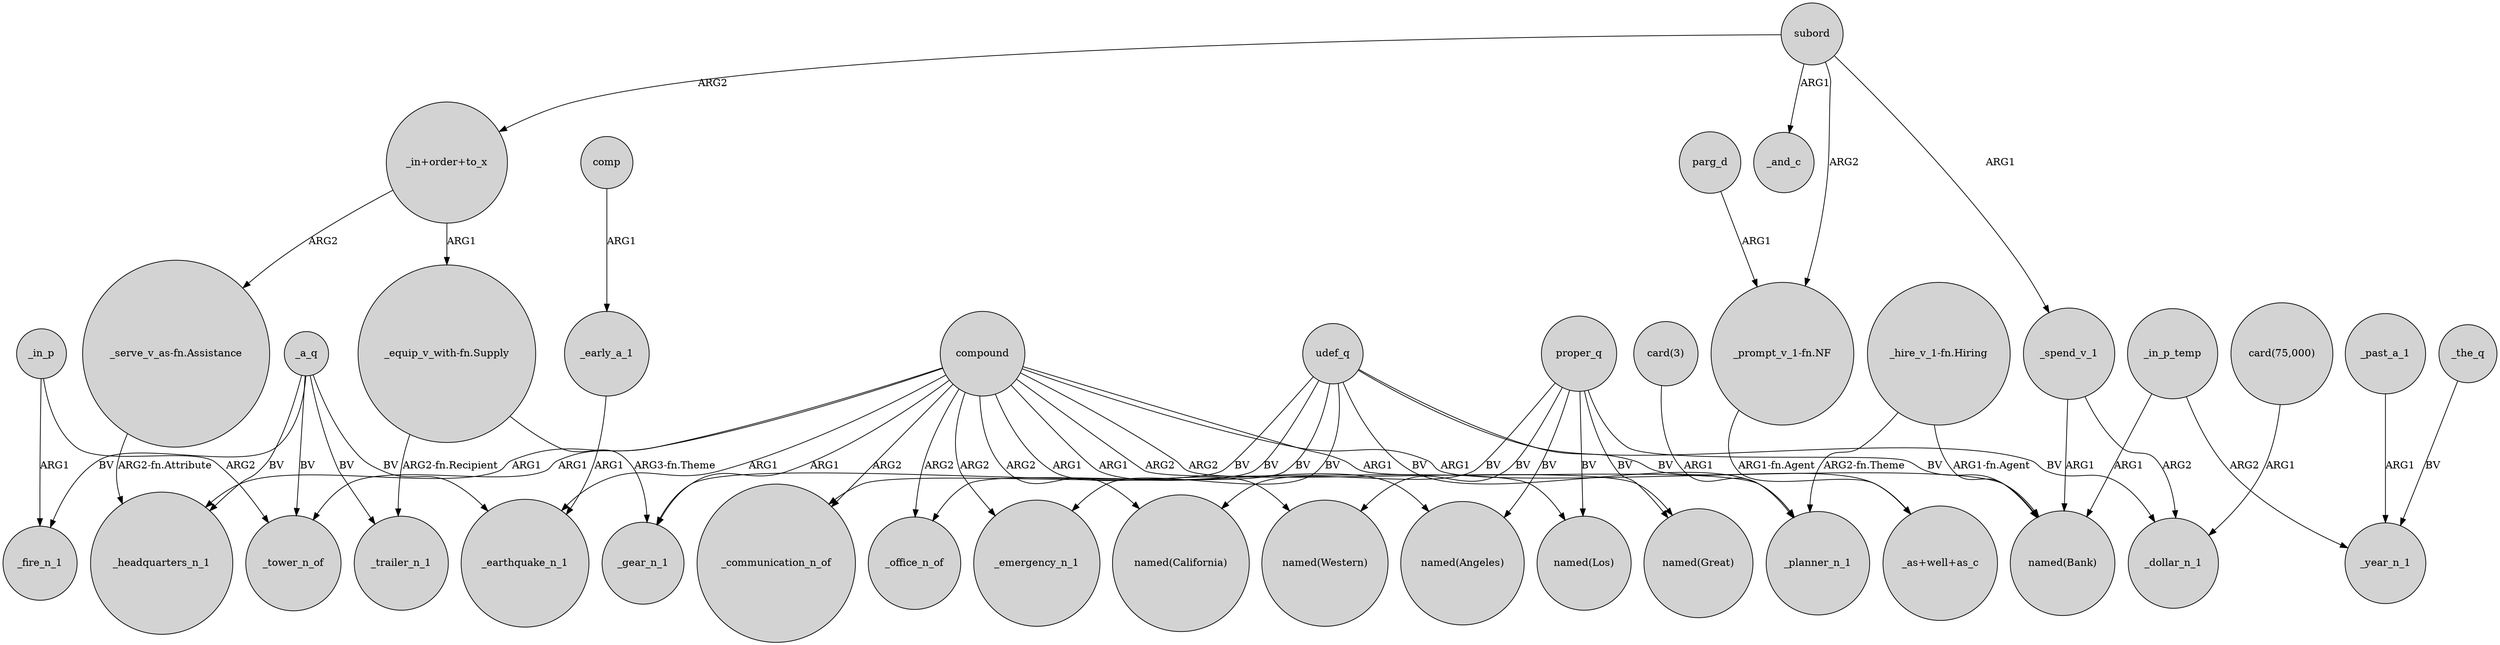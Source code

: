 digraph {
	node [shape=circle style=filled]
	udef_q -> _office_n_of [label=BV]
	compound -> _emergency_n_1 [label=ARG2]
	udef_q -> _gear_n_1 [label=BV]
	udef_q -> "_as+well+as_c" [label=BV]
	compound -> "named(Western)" [label=ARG1]
	"_hire_v_1-fn.Hiring" -> _planner_n_1 [label="ARG2-fn.Theme"]
	compound -> _tower_n_of [label=ARG1]
	compound -> "named(Los)" [label=ARG2]
	compound -> _planner_n_1 [label=ARG1]
	proper_q -> "named(Los)" [label=BV]
	"_in+order+to_x" -> "_serve_v_as-fn.Assistance" [label=ARG2]
	compound -> _gear_n_1 [label=ARG1]
	_early_a_1 -> _earthquake_n_1 [label=ARG1]
	proper_q -> "named(California)" [label=BV]
	"_serve_v_as-fn.Assistance" -> _headquarters_n_1 [label="ARG2-fn.Attribute"]
	"_equip_v_with-fn.Supply" -> _gear_n_1 [label="ARG3-fn.Theme"]
	compound -> _headquarters_n_1 [label=ARG1]
	compound -> "named(Great)" [label=ARG2]
	"_hire_v_1-fn.Hiring" -> "named(Bank)" [label="ARG1-fn.Agent"]
	compound -> "named(Angeles)" [label=ARG1]
	_a_q -> _fire_n_1 [label=BV]
	_spend_v_1 -> _dollar_n_1 [label=ARG2]
	_past_a_1 -> _year_n_1 [label=ARG1]
	_in_p -> _tower_n_of [label=ARG2]
	_in_p_temp -> _year_n_1 [label=ARG2]
	proper_q -> "named(Bank)" [label=BV]
	_a_q -> _earthquake_n_1 [label=BV]
	subord -> _and_c [label=ARG1]
	subord -> _spend_v_1 [label=ARG1]
	_a_q -> _headquarters_n_1 [label=BV]
	parg_d -> "_prompt_v_1-fn.NF" [label=ARG1]
	"_equip_v_with-fn.Supply" -> _trailer_n_1 [label="ARG2-fn.Recipient"]
	proper_q -> "named(Great)" [label=BV]
	udef_q -> _emergency_n_1 [label=BV]
	udef_q -> _communication_n_of [label=BV]
	_a_q -> _trailer_n_1 [label=BV]
	_a_q -> _tower_n_of [label=BV]
	"_prompt_v_1-fn.NF" -> "_as+well+as_c" [label="ARG1-fn.Agent"]
	udef_q -> _planner_n_1 [label=BV]
	_in_p_temp -> "named(Bank)" [label=ARG1]
	_the_q -> _year_n_1 [label=BV]
	proper_q -> "named(Western)" [label=BV]
	"_in+order+to_x" -> "_equip_v_with-fn.Supply" [label=ARG1]
	compound -> "named(California)" [label=ARG2]
	"card(3)" -> _planner_n_1 [label=ARG1]
	compound -> "named(Bank)" [label=ARG1]
	_spend_v_1 -> "named(Bank)" [label=ARG1]
	proper_q -> "named(Angeles)" [label=BV]
	subord -> "_in+order+to_x" [label=ARG2]
	compound -> _communication_n_of [label=ARG2]
	"card(75,000)" -> _dollar_n_1 [label=ARG1]
	subord -> "_prompt_v_1-fn.NF" [label=ARG2]
	compound -> _earthquake_n_1 [label=ARG1]
	_in_p -> _fire_n_1 [label=ARG1]
	comp -> _early_a_1 [label=ARG1]
	compound -> _office_n_of [label=ARG2]
	udef_q -> _dollar_n_1 [label=BV]
}
